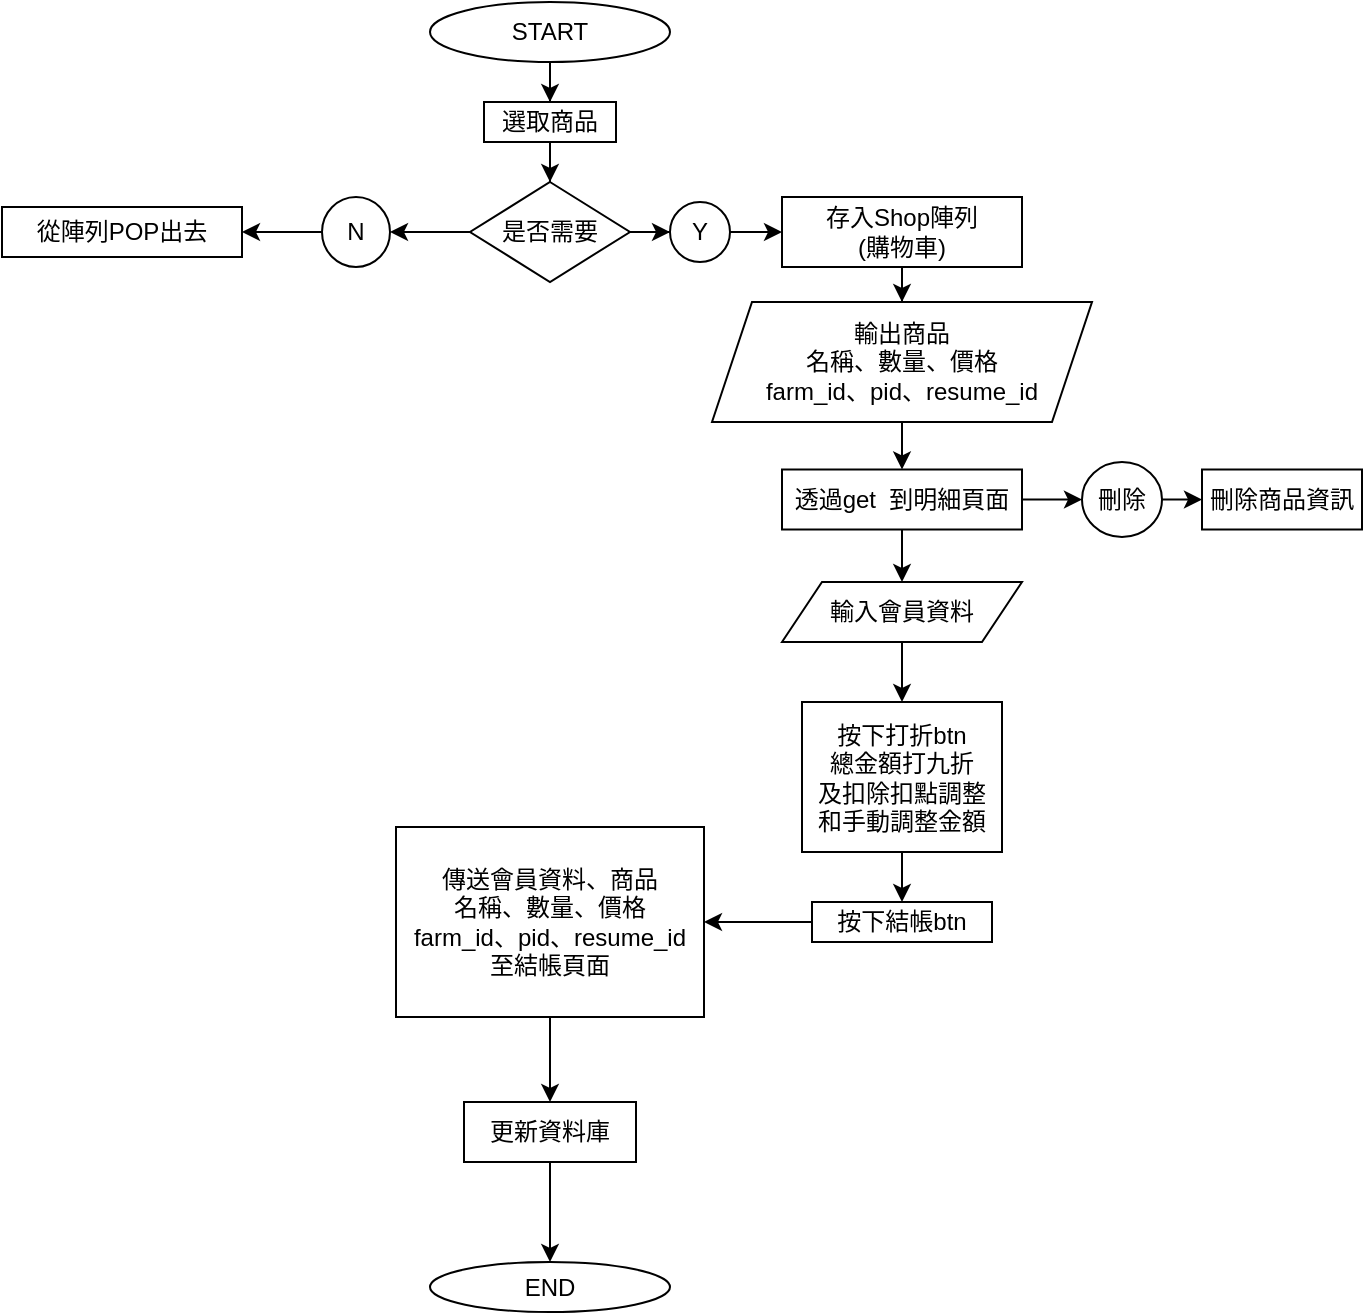 <mxfile version="20.5.3" type="github">
  <diagram id="LNnTfOEJSKcL_ior64ZP" name="第 1 页">
    <mxGraphModel dx="1278" dy="483" grid="1" gridSize="10" guides="1" tooltips="1" connect="1" arrows="1" fold="1" page="1" pageScale="1" pageWidth="827" pageHeight="1169" math="0" shadow="0">
      <root>
        <mxCell id="0" />
        <mxCell id="1" parent="0" />
        <mxCell id="EnyxKR-7z9amKclWNWPe-5" value="" style="edgeStyle=orthogonalEdgeStyle;rounded=0;orthogonalLoop=1;jettySize=auto;html=1;" parent="1" source="EnyxKR-7z9amKclWNWPe-1" target="EnyxKR-7z9amKclWNWPe-4" edge="1">
          <mxGeometry relative="1" as="geometry" />
        </mxCell>
        <mxCell id="EnyxKR-7z9amKclWNWPe-1" value="START" style="ellipse;whiteSpace=wrap;html=1;" parent="1" vertex="1">
          <mxGeometry x="354" y="10" width="120" height="30" as="geometry" />
        </mxCell>
        <mxCell id="EnyxKR-7z9amKclWNWPe-7" value="" style="edgeStyle=orthogonalEdgeStyle;rounded=0;orthogonalLoop=1;jettySize=auto;html=1;" parent="1" source="EnyxKR-7z9amKclWNWPe-4" target="EnyxKR-7z9amKclWNWPe-6" edge="1">
          <mxGeometry relative="1" as="geometry" />
        </mxCell>
        <mxCell id="EnyxKR-7z9amKclWNWPe-4" value="選取商品" style="whiteSpace=wrap;html=1;" parent="1" vertex="1">
          <mxGeometry x="381" y="60" width="66" height="20" as="geometry" />
        </mxCell>
        <mxCell id="EnyxKR-7z9amKclWNWPe-14" value="" style="edgeStyle=orthogonalEdgeStyle;rounded=0;orthogonalLoop=1;jettySize=auto;html=1;" parent="1" source="EnyxKR-7z9amKclWNWPe-6" target="EnyxKR-7z9amKclWNWPe-13" edge="1">
          <mxGeometry relative="1" as="geometry" />
        </mxCell>
        <mxCell id="EnyxKR-7z9amKclWNWPe-18" value="" style="edgeStyle=orthogonalEdgeStyle;rounded=0;orthogonalLoop=1;jettySize=auto;html=1;" parent="1" source="EnyxKR-7z9amKclWNWPe-6" target="EnyxKR-7z9amKclWNWPe-17" edge="1">
          <mxGeometry relative="1" as="geometry" />
        </mxCell>
        <mxCell id="EnyxKR-7z9amKclWNWPe-6" value="是否需要" style="rhombus;whiteSpace=wrap;html=1;" parent="1" vertex="1">
          <mxGeometry x="374" y="100" width="80" height="50" as="geometry" />
        </mxCell>
        <mxCell id="EnyxKR-7z9amKclWNWPe-20" value="" style="edgeStyle=orthogonalEdgeStyle;rounded=0;orthogonalLoop=1;jettySize=auto;html=1;" parent="1" source="EnyxKR-7z9amKclWNWPe-13" target="EnyxKR-7z9amKclWNWPe-19" edge="1">
          <mxGeometry relative="1" as="geometry" />
        </mxCell>
        <mxCell id="EnyxKR-7z9amKclWNWPe-13" value="Y" style="ellipse;whiteSpace=wrap;html=1;" parent="1" vertex="1">
          <mxGeometry x="474" y="110" width="30" height="30" as="geometry" />
        </mxCell>
        <mxCell id="EnyxKR-7z9amKclWNWPe-53" value="" style="edgeStyle=orthogonalEdgeStyle;rounded=0;orthogonalLoop=1;jettySize=auto;html=1;" parent="1" source="EnyxKR-7z9amKclWNWPe-17" target="EnyxKR-7z9amKclWNWPe-52" edge="1">
          <mxGeometry relative="1" as="geometry" />
        </mxCell>
        <mxCell id="EnyxKR-7z9amKclWNWPe-17" value="N" style="ellipse;whiteSpace=wrap;html=1;" parent="1" vertex="1">
          <mxGeometry x="300" y="107.5" width="34" height="35" as="geometry" />
        </mxCell>
        <mxCell id="EnyxKR-7z9amKclWNWPe-24" value="" style="edgeStyle=orthogonalEdgeStyle;rounded=0;orthogonalLoop=1;jettySize=auto;html=1;" parent="1" source="EnyxKR-7z9amKclWNWPe-19" target="EnyxKR-7z9amKclWNWPe-23" edge="1">
          <mxGeometry relative="1" as="geometry" />
        </mxCell>
        <mxCell id="EnyxKR-7z9amKclWNWPe-19" value="存入Shop陣列&lt;br&gt;(購物車)" style="whiteSpace=wrap;html=1;" parent="1" vertex="1">
          <mxGeometry x="530" y="107.5" width="120" height="35" as="geometry" />
        </mxCell>
        <mxCell id="EnyxKR-7z9amKclWNWPe-28" value="" style="edgeStyle=orthogonalEdgeStyle;rounded=0;orthogonalLoop=1;jettySize=auto;html=1;" parent="1" source="EnyxKR-7z9amKclWNWPe-23" target="EnyxKR-7z9amKclWNWPe-27" edge="1">
          <mxGeometry relative="1" as="geometry" />
        </mxCell>
        <mxCell id="EnyxKR-7z9amKclWNWPe-23" value="輸出商品&lt;br&gt;名稱、數量、價格&lt;br&gt;farm_id、pid、resume_id" style="shape=parallelogram;perimeter=parallelogramPerimeter;whiteSpace=wrap;html=1;fixedSize=1;" parent="1" vertex="1">
          <mxGeometry x="495" y="160" width="190" height="60" as="geometry" />
        </mxCell>
        <mxCell id="EnyxKR-7z9amKclWNWPe-30" value="" style="edgeStyle=orthogonalEdgeStyle;rounded=0;orthogonalLoop=1;jettySize=auto;html=1;" parent="1" source="EnyxKR-7z9amKclWNWPe-27" target="EnyxKR-7z9amKclWNWPe-29" edge="1">
          <mxGeometry relative="1" as="geometry" />
        </mxCell>
        <mxCell id="EnyxKR-7z9amKclWNWPe-57" value="" style="edgeStyle=orthogonalEdgeStyle;rounded=0;orthogonalLoop=1;jettySize=auto;html=1;" parent="1" source="EnyxKR-7z9amKclWNWPe-27" target="EnyxKR-7z9amKclWNWPe-56" edge="1">
          <mxGeometry relative="1" as="geometry" />
        </mxCell>
        <mxCell id="EnyxKR-7z9amKclWNWPe-27" value="透過get&amp;nbsp; 到明細頁面" style="whiteSpace=wrap;html=1;" parent="1" vertex="1">
          <mxGeometry x="530" y="243.75" width="120" height="30" as="geometry" />
        </mxCell>
        <mxCell id="EnyxKR-7z9amKclWNWPe-36" style="edgeStyle=orthogonalEdgeStyle;rounded=0;orthogonalLoop=1;jettySize=auto;html=1;" parent="1" source="EnyxKR-7z9amKclWNWPe-29" target="EnyxKR-7z9amKclWNWPe-35" edge="1">
          <mxGeometry relative="1" as="geometry" />
        </mxCell>
        <mxCell id="EnyxKR-7z9amKclWNWPe-29" value="刪除" style="ellipse;whiteSpace=wrap;html=1;" parent="1" vertex="1">
          <mxGeometry x="680" y="240" width="40" height="37.5" as="geometry" />
        </mxCell>
        <mxCell id="EnyxKR-7z9amKclWNWPe-35" value="刪除商品資訊" style="whiteSpace=wrap;html=1;" parent="1" vertex="1">
          <mxGeometry x="740" y="243.75" width="80" height="30" as="geometry" />
        </mxCell>
        <mxCell id="EnyxKR-7z9amKclWNWPe-52" value="從陣列POP出去" style="whiteSpace=wrap;html=1;" parent="1" vertex="1">
          <mxGeometry x="140" y="112.5" width="120" height="25" as="geometry" />
        </mxCell>
        <mxCell id="EnyxKR-7z9amKclWNWPe-59" value="" style="edgeStyle=orthogonalEdgeStyle;rounded=0;orthogonalLoop=1;jettySize=auto;html=1;" parent="1" source="EnyxKR-7z9amKclWNWPe-56" target="EnyxKR-7z9amKclWNWPe-58" edge="1">
          <mxGeometry relative="1" as="geometry" />
        </mxCell>
        <mxCell id="EnyxKR-7z9amKclWNWPe-56" value="輸入會員資料" style="shape=parallelogram;perimeter=parallelogramPerimeter;whiteSpace=wrap;html=1;fixedSize=1;" parent="1" vertex="1">
          <mxGeometry x="530" y="300" width="120" height="30" as="geometry" />
        </mxCell>
        <mxCell id="EnyxKR-7z9amKclWNWPe-61" value="" style="edgeStyle=orthogonalEdgeStyle;rounded=0;orthogonalLoop=1;jettySize=auto;html=1;" parent="1" source="EnyxKR-7z9amKclWNWPe-58" target="EnyxKR-7z9amKclWNWPe-60" edge="1">
          <mxGeometry relative="1" as="geometry" />
        </mxCell>
        <mxCell id="EnyxKR-7z9amKclWNWPe-58" value="按下打折btn&lt;br&gt;總金額打九折&lt;br&gt;及扣除扣點調整&lt;br&gt;和手動調整金額" style="whiteSpace=wrap;html=1;" parent="1" vertex="1">
          <mxGeometry x="540" y="360" width="100" height="75" as="geometry" />
        </mxCell>
        <mxCell id="EnyxKR-7z9amKclWNWPe-63" value="" style="edgeStyle=orthogonalEdgeStyle;rounded=0;orthogonalLoop=1;jettySize=auto;html=1;" parent="1" source="EnyxKR-7z9amKclWNWPe-60" target="EnyxKR-7z9amKclWNWPe-62" edge="1">
          <mxGeometry relative="1" as="geometry" />
        </mxCell>
        <mxCell id="EnyxKR-7z9amKclWNWPe-60" value="按下結帳btn" style="whiteSpace=wrap;html=1;" parent="1" vertex="1">
          <mxGeometry x="545" y="460" width="90" height="20" as="geometry" />
        </mxCell>
        <mxCell id="EnyxKR-7z9amKclWNWPe-65" value="" style="edgeStyle=orthogonalEdgeStyle;rounded=0;orthogonalLoop=1;jettySize=auto;html=1;" parent="1" source="EnyxKR-7z9amKclWNWPe-62" target="EnyxKR-7z9amKclWNWPe-64" edge="1">
          <mxGeometry relative="1" as="geometry" />
        </mxCell>
        <mxCell id="EnyxKR-7z9amKclWNWPe-62" value="傳送會員資料、商品&lt;br&gt;名稱、數量、價格&lt;br&gt;farm_id、pid、resume_id&lt;br&gt;至結帳頁面" style="whiteSpace=wrap;html=1;" parent="1" vertex="1">
          <mxGeometry x="337" y="422.5" width="154" height="95" as="geometry" />
        </mxCell>
        <mxCell id="EnyxKR-7z9amKclWNWPe-67" value="" style="edgeStyle=orthogonalEdgeStyle;rounded=0;orthogonalLoop=1;jettySize=auto;html=1;" parent="1" source="EnyxKR-7z9amKclWNWPe-64" target="EnyxKR-7z9amKclWNWPe-66" edge="1">
          <mxGeometry relative="1" as="geometry" />
        </mxCell>
        <mxCell id="EnyxKR-7z9amKclWNWPe-64" value="更新資料庫" style="whiteSpace=wrap;html=1;" parent="1" vertex="1">
          <mxGeometry x="371" y="560" width="86" height="30" as="geometry" />
        </mxCell>
        <mxCell id="EnyxKR-7z9amKclWNWPe-66" value="END" style="ellipse;whiteSpace=wrap;html=1;" parent="1" vertex="1">
          <mxGeometry x="354" y="640" width="120" height="25" as="geometry" />
        </mxCell>
      </root>
    </mxGraphModel>
  </diagram>
</mxfile>
